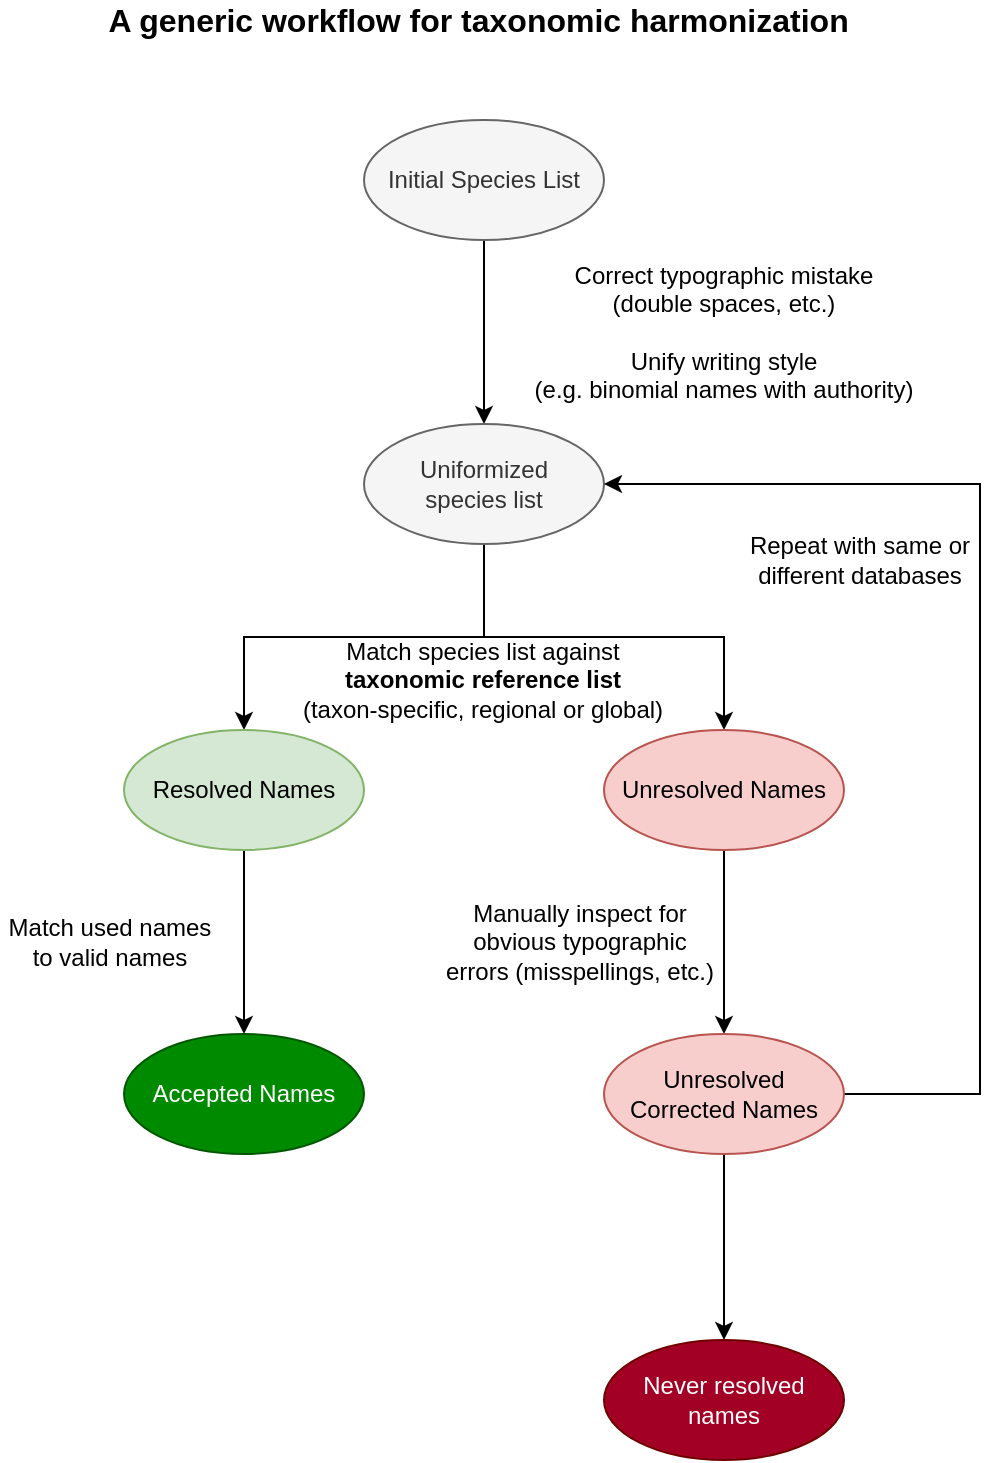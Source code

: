 <mxfile version="14.4.3" type="device"><diagram id="4Tj7Qr316O7r0bioOQBZ" name="Page-1"><mxGraphModel dx="922" dy="817" grid="1" gridSize="10" guides="1" tooltips="1" connect="1" arrows="1" fold="1" page="1" pageScale="1" pageWidth="583" pageHeight="827" math="0" shadow="0"><root><mxCell id="0"/><mxCell id="1" parent="0"/><mxCell id="fZR_VcBF0dodbouJxIsC-1" value="A generic workflow for taxonomic harmonization&amp;nbsp;" style="text;html=1;strokeColor=none;fillColor=none;align=center;verticalAlign=middle;whiteSpace=wrap;rounded=0;fontSize=16;fontStyle=1" vertex="1" parent="1"><mxGeometry x="85" y="20" width="413" height="20" as="geometry"/></mxCell><mxCell id="fZR_VcBF0dodbouJxIsC-8" style="rounded=0;orthogonalLoop=1;jettySize=auto;html=1;exitX=0.5;exitY=1;exitDx=0;exitDy=0;entryX=0.5;entryY=0;entryDx=0;entryDy=0;fontSize=16;" edge="1" parent="1" source="fZR_VcBF0dodbouJxIsC-2" target="fZR_VcBF0dodbouJxIsC-3"><mxGeometry relative="1" as="geometry"/></mxCell><mxCell id="fZR_VcBF0dodbouJxIsC-2" value="&lt;font style=&quot;font-size: 12px&quot;&gt;Initial Species List&lt;/font&gt;" style="ellipse;whiteSpace=wrap;html=1;fontSize=12;fillColor=#f5f5f5;strokeColor=#666666;fontColor=#333333;flipV=1;" vertex="1" parent="1"><mxGeometry x="232" y="80" width="120" height="60" as="geometry"/></mxCell><mxCell id="fZR_VcBF0dodbouJxIsC-9" style="edgeStyle=orthogonalEdgeStyle;rounded=0;orthogonalLoop=1;jettySize=auto;html=1;exitX=0.5;exitY=1;exitDx=0;exitDy=0;entryX=0.5;entryY=0;entryDx=0;entryDy=0;fontSize=16;" edge="1" parent="1" source="fZR_VcBF0dodbouJxIsC-3" target="fZR_VcBF0dodbouJxIsC-4"><mxGeometry relative="1" as="geometry"/></mxCell><mxCell id="fZR_VcBF0dodbouJxIsC-10" style="edgeStyle=orthogonalEdgeStyle;rounded=0;orthogonalLoop=1;jettySize=auto;html=1;exitX=0.5;exitY=1;exitDx=0;exitDy=0;entryX=0.5;entryY=0;entryDx=0;entryDy=0;fontSize=16;" edge="1" parent="1" source="fZR_VcBF0dodbouJxIsC-3" target="fZR_VcBF0dodbouJxIsC-5"><mxGeometry relative="1" as="geometry"/></mxCell><mxCell id="fZR_VcBF0dodbouJxIsC-3" value="&lt;p style=&quot;font-size: 12px&quot;&gt;&lt;font style=&quot;font-size: 12px&quot;&gt;&lt;font style=&quot;font-size: 12px&quot;&gt;Uniformized&lt;br&gt;species list&lt;/font&gt;&lt;/font&gt;&lt;/p&gt;" style="ellipse;whiteSpace=wrap;html=1;fontSize=12;fillColor=#f5f5f5;strokeColor=#666666;fontColor=#333333;flipV=1;" vertex="1" parent="1"><mxGeometry x="232" y="232" width="120" height="60" as="geometry"/></mxCell><mxCell id="fZR_VcBF0dodbouJxIsC-19" style="edgeStyle=orthogonalEdgeStyle;rounded=0;orthogonalLoop=1;jettySize=auto;html=1;exitX=0.5;exitY=1;exitDx=0;exitDy=0;entryX=0.5;entryY=0;entryDx=0;entryDy=0;fontSize=12;" edge="1" parent="1" source="fZR_VcBF0dodbouJxIsC-4" target="fZR_VcBF0dodbouJxIsC-18"><mxGeometry relative="1" as="geometry"/></mxCell><mxCell id="fZR_VcBF0dodbouJxIsC-4" value="&lt;font style=&quot;font-size: 12px;&quot;&gt;Resolved Names&lt;br style=&quot;font-size: 12px;&quot;&gt;&lt;/font&gt;" style="ellipse;whiteSpace=wrap;html=1;fontSize=12;fillColor=#d5e8d4;strokeColor=#82b366;" vertex="1" parent="1"><mxGeometry x="112" y="385" width="120" height="60" as="geometry"/></mxCell><mxCell id="fZR_VcBF0dodbouJxIsC-11" style="edgeStyle=none;rounded=0;orthogonalLoop=1;jettySize=auto;html=1;exitX=0.5;exitY=1;exitDx=0;exitDy=0;entryX=0.5;entryY=0;entryDx=0;entryDy=0;fontSize=16;" edge="1" parent="1" source="fZR_VcBF0dodbouJxIsC-5" target="fZR_VcBF0dodbouJxIsC-6"><mxGeometry relative="1" as="geometry"/></mxCell><mxCell id="fZR_VcBF0dodbouJxIsC-5" value="&lt;font style=&quot;font-size: 12px;&quot;&gt;Unresolved Names&lt;br style=&quot;font-size: 12px;&quot;&gt;&lt;/font&gt;" style="ellipse;whiteSpace=wrap;html=1;fontSize=12;fillColor=#f8cecc;strokeColor=#b85450;flipV=1;" vertex="1" parent="1"><mxGeometry x="352" y="385" width="120" height="60" as="geometry"/></mxCell><mxCell id="fZR_VcBF0dodbouJxIsC-12" style="edgeStyle=none;rounded=0;orthogonalLoop=1;jettySize=auto;html=1;exitX=0.5;exitY=1;exitDx=0;exitDy=0;entryX=0.5;entryY=0;entryDx=0;entryDy=0;fontSize=16;" edge="1" parent="1" source="fZR_VcBF0dodbouJxIsC-6" target="fZR_VcBF0dodbouJxIsC-7"><mxGeometry relative="1" as="geometry"/></mxCell><mxCell id="fZR_VcBF0dodbouJxIsC-13" style="edgeStyle=orthogonalEdgeStyle;rounded=0;orthogonalLoop=1;jettySize=auto;html=1;exitX=1;exitY=0.5;exitDx=0;exitDy=0;fontSize=16;entryX=1;entryY=0.5;entryDx=0;entryDy=0;" edge="1" parent="1" source="fZR_VcBF0dodbouJxIsC-6" target="fZR_VcBF0dodbouJxIsC-3"><mxGeometry relative="1" as="geometry"><mxPoint x="520" y="280" as="targetPoint"/><Array as="points"><mxPoint x="540" y="567"/><mxPoint x="540" y="262"/></Array></mxGeometry></mxCell><mxCell id="fZR_VcBF0dodbouJxIsC-6" value="&lt;font style=&quot;line-height: 100%; font-size: 12px;&quot;&gt;Unresolved&lt;br style=&quot;font-size: 12px;&quot;&gt;Corrected Names&lt;br style=&quot;font-size: 12px;&quot;&gt;&lt;/font&gt;" style="ellipse;whiteSpace=wrap;html=1;fontSize=12;flipV=1;fillColor=#f8cecc;strokeColor=#b85450;" vertex="1" parent="1"><mxGeometry x="352" y="537" width="120" height="60" as="geometry"/></mxCell><mxCell id="fZR_VcBF0dodbouJxIsC-7" value="&lt;font style=&quot;line-height: 100%; font-size: 12px;&quot;&gt;Never resolved names&lt;br style=&quot;font-size: 12px;&quot;&gt;&lt;/font&gt;" style="ellipse;whiteSpace=wrap;html=1;fontSize=12;fillColor=#a20025;strokeColor=#6F0000;fontColor=#ffffff;flipV=1;" vertex="1" parent="1"><mxGeometry x="352" y="690" width="120" height="60" as="geometry"/></mxCell><mxCell id="fZR_VcBF0dodbouJxIsC-14" value="Correct typographic mistake&lt;br&gt;(double spaces, etc.)&lt;br&gt;&lt;br&gt;Unify writing style&lt;br&gt;(e.g. binomial names with authority)" style="text;html=1;strokeColor=none;fillColor=none;align=center;verticalAlign=middle;whiteSpace=wrap;rounded=0;fontSize=12;" vertex="1" parent="1"><mxGeometry x="304" y="151" width="216" height="70" as="geometry"/></mxCell><mxCell id="fZR_VcBF0dodbouJxIsC-15" value="Match species list against &lt;b&gt;taxonomic reference list&lt;/b&gt;&lt;br&gt;(taxon-specific, regional or global)" style="text;html=1;strokeColor=none;fillColor=none;align=center;verticalAlign=middle;whiteSpace=wrap;rounded=0;fontSize=12;" vertex="1" parent="1"><mxGeometry x="198" y="340" width="187" height="40" as="geometry"/></mxCell><mxCell id="fZR_VcBF0dodbouJxIsC-16" value="Manually inspect for obvious typographic errors (misspellings, etc.)" style="text;html=1;strokeColor=none;fillColor=none;align=center;verticalAlign=middle;whiteSpace=wrap;rounded=0;fontSize=12;flipV=1;" vertex="1" parent="1"><mxGeometry x="270" y="471" width="140" height="40" as="geometry"/></mxCell><mxCell id="fZR_VcBF0dodbouJxIsC-17" value="Repeat with same or different databases" style="text;html=1;strokeColor=none;fillColor=none;align=center;verticalAlign=middle;whiteSpace=wrap;rounded=0;fontSize=12;flipV=1;" vertex="1" parent="1"><mxGeometry x="420" y="270" width="120" height="60" as="geometry"/></mxCell><mxCell id="fZR_VcBF0dodbouJxIsC-18" value="&lt;font style=&quot;font-size: 12px&quot;&gt;Accepted Names&lt;br style=&quot;font-size: 12px&quot;&gt;&lt;/font&gt;" style="ellipse;whiteSpace=wrap;html=1;fontSize=12;fillColor=#008a00;strokeColor=#005700;fontColor=#ffffff;" vertex="1" parent="1"><mxGeometry x="112" y="537" width="120" height="60" as="geometry"/></mxCell><mxCell id="fZR_VcBF0dodbouJxIsC-20" value="Match used names to valid names" style="text;html=1;strokeColor=none;fillColor=none;align=center;verticalAlign=middle;whiteSpace=wrap;rounded=0;fontSize=12;flipV=1;" vertex="1" parent="1"><mxGeometry x="50" y="471" width="110" height="40" as="geometry"/></mxCell></root></mxGraphModel></diagram></mxfile>